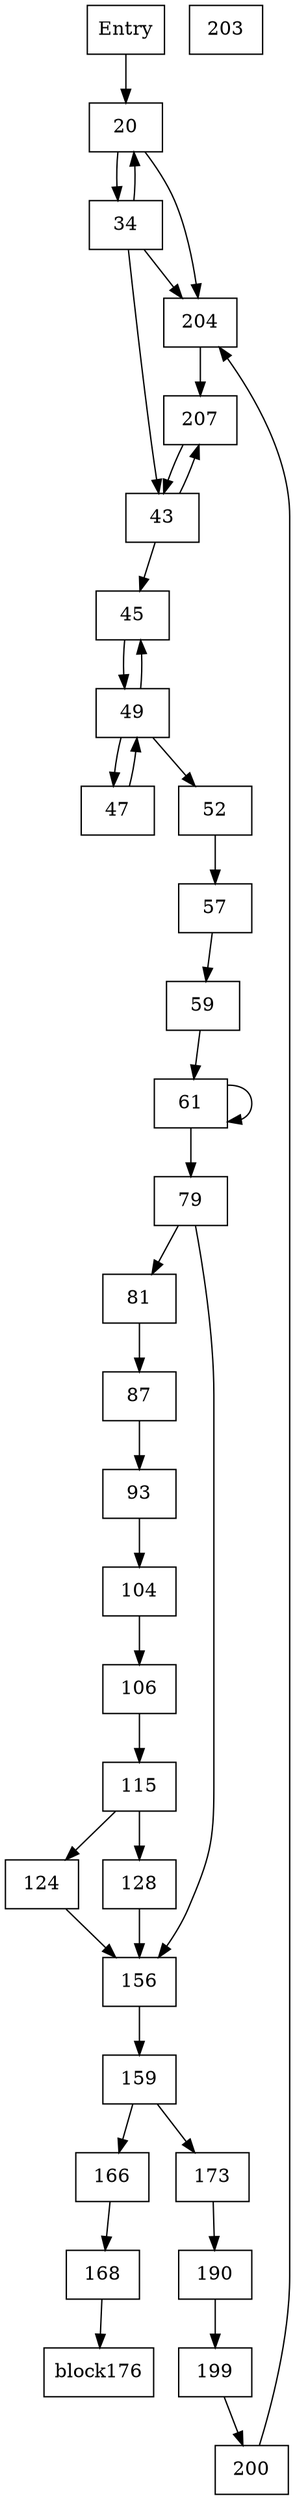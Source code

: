 digraph CFG {
    // Nodes
    node [shape=box];
    entry [label="Entry"];
    block20 [label="20"];
    block34 [label="34"];
    block43 [label="43"];
    block45 [label="45"];
    block47 [label="47"];
    block49 [label="49"];
    block52 [label="52"];
    block57 [label="57"];
    block59 [label="59"];
    block61 [label="61"];
    block79 [label="79"];
    block81 [label="81"];
    block87 [label="87"];
    block93 [label="93"];
    block104 [label="104"];
    block106 [label="106"];
    block115 [label="115"];
    block124 [label="124"];
    block128 [label="128"];
    block156 [label="156"];
    block159 [label="159"];
    block166 [label="166"];
    block168 [label="168"];
    block173 [label="173"];
    block190 [label="190"];
    block199 [label="199"];
    block200 [label="200"];
    block203 [label="203"];
    block204 [label="204"];
    block207 [label="207"];
    
    // Edges
    entry -> block20;
    
    block20 -> block34;
    block20 -> block204;

    block34 -> block20;
    block34 -> block43;
    block34 -> block204;

    block43 -> block45;
    block43 -> block207;

    block45 -> block49;

    block47 -> block49;

    block49 -> block52;
    block49 -> block47;
    block49 -> block45;

    block52 -> block57;

    block57 -> block59;

    block59 -> block61;
    
    block61 -> block79;
    block61 -> block61;

    block79 -> block81;
    block79 -> block156;

    block81 -> block87;

    block87 -> block93;
    
    block93 -> block104;

    block104 -> block106;

    block106 -> block115;

    block115 -> block124;
    block115 -> block128;

    block124 -> block156;

    block128 -> block156;

    block156 -> block159;

    block159 -> block166;
    block159 -> block173;

    block166 -> block168;

    block168 -> block176;

    block173 -> block190;

    block190 -> block199;

    block199 -> block200;

    block200 -> block204;

    block204 -> block207;

    block207 -> block43;
}